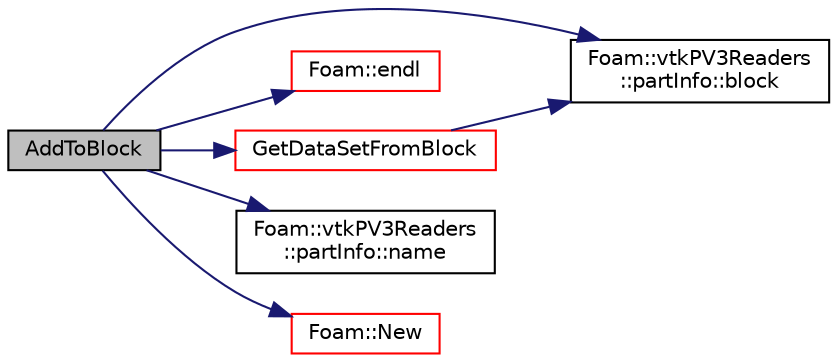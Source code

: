 digraph "AddToBlock"
{
  bgcolor="transparent";
  edge [fontname="Helvetica",fontsize="10",labelfontname="Helvetica",labelfontsize="10"];
  node [fontname="Helvetica",fontsize="10",shape=record];
  rankdir="LR";
  Node1 [label="AddToBlock",height=0.2,width=0.4,color="black", fillcolor="grey75", style="filled", fontcolor="black"];
  Node1 -> Node2 [color="midnightblue",fontsize="10",style="solid",fontname="Helvetica"];
  Node2 [label="Foam::vtkPV3Readers\l::partInfo::block",height=0.2,width=0.4,color="black",URL="$a01825.html#a015ec647c989e711c1a58464c973286a",tooltip="Return the block holding these datasets. "];
  Node1 -> Node3 [color="midnightblue",fontsize="10",style="solid",fontname="Helvetica"];
  Node3 [label="Foam::endl",height=0.2,width=0.4,color="red",URL="$a10909.html#a2db8fe02a0d3909e9351bb4275b23ce4",tooltip="Add newline and flush stream. "];
  Node1 -> Node4 [color="midnightblue",fontsize="10",style="solid",fontname="Helvetica"];
  Node4 [label="GetDataSetFromBlock",height=0.2,width=0.4,color="red",URL="$a11009.html#a92ccdd864d49d9305bfc04fb6546855f",tooltip="Convenience method use to convert the readers from VTK 5. "];
  Node4 -> Node2 [color="midnightblue",fontsize="10",style="solid",fontname="Helvetica"];
  Node1 -> Node5 [color="midnightblue",fontsize="10",style="solid",fontname="Helvetica"];
  Node5 [label="Foam::vtkPV3Readers\l::partInfo::name",height=0.2,width=0.4,color="black",URL="$a01825.html#a862958aa3c2b9bf36903f1f0f2e81c54"];
  Node1 -> Node6 [color="midnightblue",fontsize="10",style="solid",fontname="Helvetica"];
  Node6 [label="Foam::New",height=0.2,width=0.4,color="red",URL="$a10909.html#a9d62cf14554c95e83f83f14909d9e0ec"];
}
